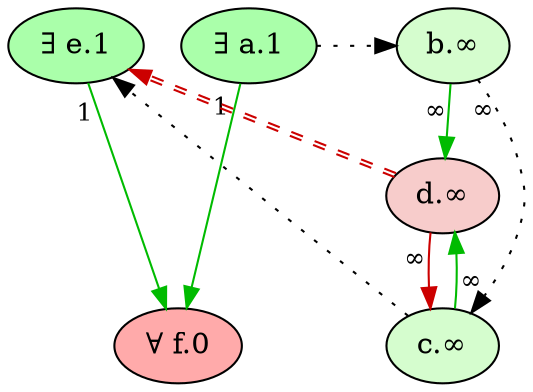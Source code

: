 digraph {
    // Node defaults can be set here if needed
    "f" [style="filled" fillcolor="#FFAAAA" label="∀ f.0" fontsize=14]
    "e" [style="filled" fillcolor="#AAFFAA" label="∃ e.1" fontsize=14]
    "a" [style="filled" fillcolor="#AAFFAA" label="∃ a.1" fontsize=14]
    "b" [style="filled" fillcolor="#d5fdce" label="b.∞" fontsize=14]
    "d" [style="filled" fillcolor="#f7cccb" label="d.∞" fontsize=14]
    "c" [style="filled" fillcolor="#d5fdce" label="c.∞" fontsize=14]
    edge[labeldistance=1.5 fontsize=12]
    "a" -> "b" [color="black" style="dotted" dir="forward" taillabel="" constraint=false]
    "b" -> "c" [color="black" style="dotted" dir="forward" taillabel="∞" ]
    "d" -> "c" [color="#CC0000" style="solid" dir="forward" taillabel="∞" ]
    "b" -> "d" [color="#00BB00" style="solid" dir="forward" taillabel="∞" ]
    "c" -> "d" [color="#00BB00" style="solid" dir="forward" taillabel="∞" ]
    "c" -> "e" [color="black" style="dotted" dir="forward" taillabel="" constraint=false]
    "d" -> "e" [color="#CC0000:#CC0000" style="dashed" dir="forward" taillabel="" constraint=false]
    "e" -> "f" [color="#00BB00" style="solid" dir="forward" taillabel="1" ]
    "a" -> "f" [color="#00BB00" style="solid" dir="forward" taillabel="1" ]
    {rank = max f}
    {rank = min e a}
}